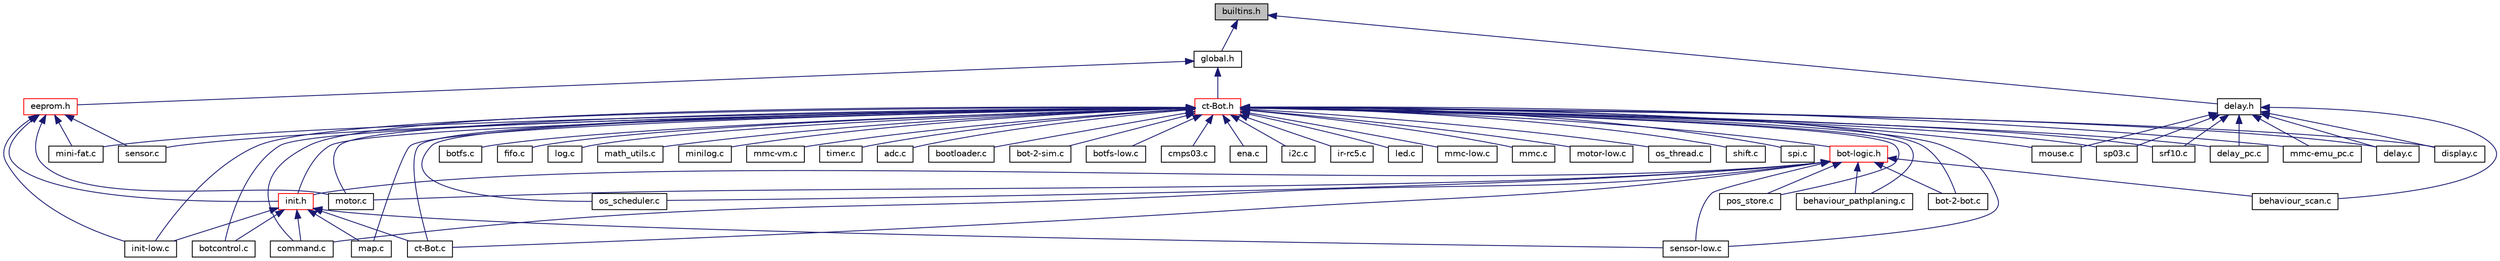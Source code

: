 digraph G
{
  edge [fontname="Helvetica",fontsize="10",labelfontname="Helvetica",labelfontsize="10"];
  node [fontname="Helvetica",fontsize="10",shape=record];
  Node1 [label="builtins.h",height=0.2,width=0.4,color="black", fillcolor="grey75", style="filled" fontcolor="black"];
  Node1 -> Node2 [dir="back",color="midnightblue",fontsize="10",style="solid",fontname="Helvetica"];
  Node2 [label="global.h",height=0.2,width=0.4,color="black", fillcolor="white", style="filled",URL="$global_8h.html",tooltip="Allgemeine Definitionen und Datentypen."];
  Node2 -> Node3 [dir="back",color="midnightblue",fontsize="10",style="solid",fontname="Helvetica"];
  Node3 [label="ct-Bot.h",height=0.2,width=0.4,color="red", fillcolor="white", style="filled",URL="$ct-Bot_8h.html",tooltip="globale Schalter fuer die einzelnen Bot-Funktionalitaeten"];
  Node3 -> Node4 [dir="back",color="midnightblue",fontsize="10",style="solid",fontname="Helvetica"];
  Node4 [label="bot-2-bot.c",height=0.2,width=0.4,color="black", fillcolor="white", style="filled",URL="$bot-2-bot_8c.html",tooltip="Bot-2-Bot-Kommunikation."];
  Node3 -> Node5 [dir="back",color="midnightblue",fontsize="10",style="solid",fontname="Helvetica"];
  Node5 [label="botcontrol.c",height=0.2,width=0.4,color="black", fillcolor="white", style="filled",URL="$botcontrol_8c.html",tooltip="High-level Steuerungsroutinen, z.B."];
  Node3 -> Node6 [dir="back",color="midnightblue",fontsize="10",style="solid",fontname="Helvetica"];
  Node6 [label="botfs.c",height=0.2,width=0.4,color="black", fillcolor="white", style="filled",URL="$botfs_8c.html",tooltip="Dateisystem BotFS."];
  Node3 -> Node7 [dir="back",color="midnightblue",fontsize="10",style="solid",fontname="Helvetica"];
  Node7 [label="command.c",height=0.2,width=0.4,color="black", fillcolor="white", style="filled",URL="$command_8c.html",tooltip="Kommando-Management."];
  Node3 -> Node8 [dir="back",color="midnightblue",fontsize="10",style="solid",fontname="Helvetica"];
  Node8 [label="ct-Bot.c",height=0.2,width=0.4,color="black", fillcolor="white", style="filled",URL="$ct-Bot_8c.html",tooltip="Bot-Hauptprogramm."];
  Node3 -> Node9 [dir="back",color="midnightblue",fontsize="10",style="solid",fontname="Helvetica"];
  Node9 [label="fifo.c",height=0.2,width=0.4,color="black", fillcolor="white", style="filled",URL="$fifo_8c.html",tooltip="Implementierung einer FIFO."];
  Node3 -> Node10 [dir="back",color="midnightblue",fontsize="10",style="solid",fontname="Helvetica"];
  Node10 [label="log.c",height=0.2,width=0.4,color="black", fillcolor="white", style="filled",URL="$log_8c.html",tooltip="Routinen zum Loggen von Informationen."];
  Node3 -> Node11 [dir="back",color="midnightblue",fontsize="10",style="solid",fontname="Helvetica"];
  Node11 [label="map.c",height=0.2,width=0.4,color="black", fillcolor="white", style="filled",URL="$map_8c.html",tooltip="Karte."];
  Node3 -> Node12 [dir="back",color="midnightblue",fontsize="10",style="solid",fontname="Helvetica"];
  Node12 [label="math_utils.c",height=0.2,width=0.4,color="black", fillcolor="white", style="filled",URL="$math__utils_8c.html",tooltip="Hilfsfunktionen fuer mathematische Dinge, architekturunabhaengig."];
  Node3 -> Node13 [dir="back",color="midnightblue",fontsize="10",style="solid",fontname="Helvetica"];
  Node13 [label="minilog.c",height=0.2,width=0.4,color="black", fillcolor="white", style="filled",URL="$minilog_8c.html",tooltip="vereinfachte Logging-Funktionen"];
  Node3 -> Node14 [dir="back",color="midnightblue",fontsize="10",style="solid",fontname="Helvetica"];
  Node14 [label="mmc-vm.c",height=0.2,width=0.4,color="black", fillcolor="white", style="filled",URL="$mmc-vm_8c.html",tooltip="Virtual Memory Management mit MMC / SD-Card."];
  Node3 -> Node15 [dir="back",color="midnightblue",fontsize="10",style="solid",fontname="Helvetica"];
  Node15 [label="motor.c",height=0.2,width=0.4,color="black", fillcolor="white", style="filled",URL="$motor_8c.html",tooltip="High-Level-Routinen fuer die Motorsteuerung des c&#39;t-Bot."];
  Node3 -> Node16 [dir="back",color="midnightblue",fontsize="10",style="solid",fontname="Helvetica"];
  Node16 [label="pos_store.c",height=0.2,width=0.4,color="black", fillcolor="white", style="filled",URL="$pos__store_8c.html",tooltip="Implementierung eines Positionsspeichers mit den ueblichen Stackbefehlen push(), pop() und FIFO-Befeh..."];
  Node3 -> Node17 [dir="back",color="midnightblue",fontsize="10",style="solid",fontname="Helvetica"];
  Node17 [label="sensor.c",height=0.2,width=0.4,color="black", fillcolor="white", style="filled",URL="$sensor_8c.html",tooltip="Architekturunabhaengiger Teil der Sensorsteuerung."];
  Node3 -> Node18 [dir="back",color="midnightblue",fontsize="10",style="solid",fontname="Helvetica"];
  Node18 [label="timer.c",height=0.2,width=0.4,color="black", fillcolor="white", style="filled",URL="$timer_8c.html",tooltip="Zeitmanagement."];
  Node3 -> Node19 [dir="back",color="midnightblue",fontsize="10",style="solid",fontname="Helvetica"];
  Node19 [label="behaviour_pathplaning.c",height=0.2,width=0.4,color="black", fillcolor="white", style="filled",URL="$behaviour__pathplaning_8c.html",tooltip="Wave-Pfadplanungsverhalten."];
  Node3 -> Node20 [dir="back",color="midnightblue",fontsize="10",style="solid",fontname="Helvetica"];
  Node20 [label="init.h",height=0.2,width=0.4,color="red", fillcolor="white", style="filled",URL="$init_8h.html",tooltip="Initialisierungsroutinen."];
  Node20 -> Node5 [dir="back",color="midnightblue",fontsize="10",style="solid",fontname="Helvetica"];
  Node20 -> Node7 [dir="back",color="midnightblue",fontsize="10",style="solid",fontname="Helvetica"];
  Node20 -> Node8 [dir="back",color="midnightblue",fontsize="10",style="solid",fontname="Helvetica"];
  Node20 -> Node11 [dir="back",color="midnightblue",fontsize="10",style="solid",fontname="Helvetica"];
  Node20 -> Node21 [dir="back",color="midnightblue",fontsize="10",style="solid",fontname="Helvetica"];
  Node21 [label="init-low.c",height=0.2,width=0.4,color="black", fillcolor="white", style="filled",URL="$init-low_8c.html",tooltip="Initialisierungsroutinen fuer MCU."];
  Node20 -> Node22 [dir="back",color="midnightblue",fontsize="10",style="solid",fontname="Helvetica"];
  Node22 [label="sensor-low.c",height=0.2,width=0.4,color="black", fillcolor="white", style="filled",URL="$sensor-low_8c.html",tooltip="Low-Level Routinen fuer die Sensor Steuerung des c&#39;t-Bots."];
  Node3 -> Node23 [dir="back",color="midnightblue",fontsize="10",style="solid",fontname="Helvetica"];
  Node23 [label="bot-logic.h",height=0.2,width=0.4,color="red", fillcolor="white", style="filled",URL="$bot-logic_8h.html",tooltip="High-Level-Routinen fuer die Steuerung des c&#39;t-Bots."];
  Node23 -> Node4 [dir="back",color="midnightblue",fontsize="10",style="solid",fontname="Helvetica"];
  Node23 -> Node7 [dir="back",color="midnightblue",fontsize="10",style="solid",fontname="Helvetica"];
  Node23 -> Node8 [dir="back",color="midnightblue",fontsize="10",style="solid",fontname="Helvetica"];
  Node23 -> Node15 [dir="back",color="midnightblue",fontsize="10",style="solid",fontname="Helvetica"];
  Node23 -> Node16 [dir="back",color="midnightblue",fontsize="10",style="solid",fontname="Helvetica"];
  Node23 -> Node19 [dir="back",color="midnightblue",fontsize="10",style="solid",fontname="Helvetica"];
  Node23 -> Node24 [dir="back",color="midnightblue",fontsize="10",style="solid",fontname="Helvetica"];
  Node24 [label="behaviour_scan.c",height=0.2,width=0.4,color="black", fillcolor="white", style="filled",URL="$behaviour__scan_8c.html",tooltip="Scannt die Umgebung und traegt sie in die Karte ein."];
  Node23 -> Node20 [dir="back",color="midnightblue",fontsize="10",style="solid",fontname="Helvetica"];
  Node23 -> Node25 [dir="back",color="midnightblue",fontsize="10",style="solid",fontname="Helvetica"];
  Node25 [label="os_scheduler.c",height=0.2,width=0.4,color="black", fillcolor="white", style="filled",URL="$os__scheduler_8c.html",tooltip="Mini-Scheduler fuer BotOS."];
  Node23 -> Node22 [dir="back",color="midnightblue",fontsize="10",style="solid",fontname="Helvetica"];
  Node3 -> Node26 [dir="back",color="midnightblue",fontsize="10",style="solid",fontname="Helvetica"];
  Node26 [label="adc.c",height=0.2,width=0.4,color="black", fillcolor="white", style="filled",URL="$adc_8c.html",tooltip="Routinen zum Einlesen der Analogeingaenge."];
  Node3 -> Node27 [dir="back",color="midnightblue",fontsize="10",style="solid",fontname="Helvetica"];
  Node27 [label="bootloader.c",height=0.2,width=0.4,color="black", fillcolor="white", style="filled",URL="$bootloader_8c.html",tooltip="AVR109 kompatibler Bootloader fuer den c&#39;t-Bot."];
  Node3 -> Node28 [dir="back",color="midnightblue",fontsize="10",style="solid",fontname="Helvetica"];
  Node28 [label="bot-2-sim.c",height=0.2,width=0.4,color="black", fillcolor="white", style="filled",URL="$bot-2-sim_8c.html",tooltip="Verbindung zwischen c&#39;t-Bot und c&#39;t-Sim."];
  Node3 -> Node29 [dir="back",color="midnightblue",fontsize="10",style="solid",fontname="Helvetica"];
  Node29 [label="botfs-low.c",height=0.2,width=0.4,color="black", fillcolor="white", style="filled",URL="$botfs-low_8c.html",tooltip="Low-Level-Funktionen des Dateisystems BotFS fuer MCU."];
  Node3 -> Node30 [dir="back",color="midnightblue",fontsize="10",style="solid",fontname="Helvetica"];
  Node30 [label="cmps03.c",height=0.2,width=0.4,color="black", fillcolor="white", style="filled",URL="$cmps03_8c.html",tooltip="CMPS03-Treiber."];
  Node3 -> Node31 [dir="back",color="midnightblue",fontsize="10",style="solid",fontname="Helvetica"];
  Node31 [label="delay.c",height=0.2,width=0.4,color="black", fillcolor="white", style="filled",URL="$delay_8c.html",tooltip="Hilfsroutinen fuer Wartezeiten."];
  Node3 -> Node32 [dir="back",color="midnightblue",fontsize="10",style="solid",fontname="Helvetica"];
  Node32 [label="display.c",height=0.2,width=0.4,color="black", fillcolor="white", style="filled",URL="$display_8c.html",tooltip="Routinen zur Displaysteuerung."];
  Node3 -> Node33 [dir="back",color="midnightblue",fontsize="10",style="solid",fontname="Helvetica"];
  Node33 [label="ena.c",height=0.2,width=0.4,color="black", fillcolor="white", style="filled",URL="$ena_8c.html",tooltip="Routinen zur Steuerung der Enable-Leitungen."];
  Node3 -> Node34 [dir="back",color="midnightblue",fontsize="10",style="solid",fontname="Helvetica"];
  Node34 [label="i2c.c",height=0.2,width=0.4,color="black", fillcolor="white", style="filled",URL="$i2c_8c.html",tooltip="I2C-Treiber, derzeit nur Master, interruptbasiert."];
  Node3 -> Node21 [dir="back",color="midnightblue",fontsize="10",style="solid",fontname="Helvetica"];
  Node3 -> Node35 [dir="back",color="midnightblue",fontsize="10",style="solid",fontname="Helvetica"];
  Node35 [label="ir-rc5.c",height=0.2,width=0.4,color="black", fillcolor="white", style="filled",URL="$ir-rc5_8c.html",tooltip="Routinen fuer die Dekodierung von RC5-Fernbedienungs-Codes."];
  Node3 -> Node36 [dir="back",color="midnightblue",fontsize="10",style="solid",fontname="Helvetica"];
  Node36 [label="led.c",height=0.2,width=0.4,color="black", fillcolor="white", style="filled",URL="$led_8c.html",tooltip="Routinen zur LED-Steuerung."];
  Node3 -> Node37 [dir="back",color="midnightblue",fontsize="10",style="solid",fontname="Helvetica"];
  Node37 [label="mini-fat.c",height=0.2,width=0.4,color="black", fillcolor="white", style="filled",URL="$mini-fat_8c.html",tooltip="Routinen zum Auffinden von markierten Files auf einer MMC-Karte."];
  Node3 -> Node38 [dir="back",color="midnightblue",fontsize="10",style="solid",fontname="Helvetica"];
  Node38 [label="mmc-low.c",height=0.2,width=0.4,color="black", fillcolor="white", style="filled",URL="$mmc-low_8c.html",tooltip="Low-Level-Routinen zum Lesen/Schreiben einer MMC / SD-Card."];
  Node3 -> Node39 [dir="back",color="midnightblue",fontsize="10",style="solid",fontname="Helvetica"];
  Node39 [label="mmc.c",height=0.2,width=0.4,color="black", fillcolor="white", style="filled",URL="$mmc_8c.html",tooltip="Routinen zum Auslesen/Schreiben einer MMC-Karte."];
  Node3 -> Node40 [dir="back",color="midnightblue",fontsize="10",style="solid",fontname="Helvetica"];
  Node40 [label="motor-low.c",height=0.2,width=0.4,color="black", fillcolor="white", style="filled",URL="$motor-low_8c.html",tooltip="Low-Level Routinen fuer die Motorsteuerung des c&#39;t-Bots."];
  Node3 -> Node41 [dir="back",color="midnightblue",fontsize="10",style="solid",fontname="Helvetica"];
  Node41 [label="mouse.c",height=0.2,width=0.4,color="black", fillcolor="white", style="filled",URL="$mouse_8c.html",tooltip="Routinen fuer die Ansteuerung eines opt. Maussensors."];
  Node3 -> Node25 [dir="back",color="midnightblue",fontsize="10",style="solid",fontname="Helvetica"];
  Node3 -> Node42 [dir="back",color="midnightblue",fontsize="10",style="solid",fontname="Helvetica"];
  Node42 [label="os_thread.c",height=0.2,width=0.4,color="black", fillcolor="white", style="filled",URL="$os__thread_8c.html",tooltip="Threadmanagement fuer BotOS."];
  Node3 -> Node22 [dir="back",color="midnightblue",fontsize="10",style="solid",fontname="Helvetica"];
  Node3 -> Node43 [dir="back",color="midnightblue",fontsize="10",style="solid",fontname="Helvetica"];
  Node43 [label="shift.c",height=0.2,width=0.4,color="black", fillcolor="white", style="filled",URL="$shift_8c.html",tooltip="Routinen zur Ansteuerung der Shift-Register."];
  Node3 -> Node44 [dir="back",color="midnightblue",fontsize="10",style="solid",fontname="Helvetica"];
  Node44 [label="sp03.c",height=0.2,width=0.4,color="black", fillcolor="white", style="filled",URL="$sp03_8c.html",tooltip="Ansteuerung des Sprachmoduls SP03 Text to Speech mit TWI aka I2C."];
  Node3 -> Node45 [dir="back",color="midnightblue",fontsize="10",style="solid",fontname="Helvetica"];
  Node45 [label="spi.c",height=0.2,width=0.4,color="black", fillcolor="white", style="filled",URL="$spi_8c.html",tooltip="(Hardware-) SPI-Treiber"];
  Node3 -> Node46 [dir="back",color="midnightblue",fontsize="10",style="solid",fontname="Helvetica"];
  Node46 [label="srf10.c",height=0.2,width=0.4,color="black", fillcolor="white", style="filled",URL="$srf10_8c.html",tooltip="Ansteuerung des Ultraschall Entfernungssensors SRF10."];
  Node3 -> Node47 [dir="back",color="midnightblue",fontsize="10",style="solid",fontname="Helvetica"];
  Node47 [label="delay_pc.c",height=0.2,width=0.4,color="black", fillcolor="white", style="filled",URL="$delay__pc_8c.html",tooltip="Hilfsroutinen."];
  Node3 -> Node48 [dir="back",color="midnightblue",fontsize="10",style="solid",fontname="Helvetica"];
  Node48 [label="mmc-emu_pc.c",height=0.2,width=0.4,color="black", fillcolor="white", style="filled",URL="$mmc-emu__pc_8c.html",tooltip="MMC / SD-Card Emulation fuer PC."];
  Node2 -> Node49 [dir="back",color="midnightblue",fontsize="10",style="solid",fontname="Helvetica"];
  Node49 [label="eeprom.h",height=0.2,width=0.4,color="red", fillcolor="white", style="filled",URL="$eeprom_8h.html",tooltip="EEPROM-Zugriff."];
  Node49 -> Node15 [dir="back",color="midnightblue",fontsize="10",style="solid",fontname="Helvetica"];
  Node49 -> Node17 [dir="back",color="midnightblue",fontsize="10",style="solid",fontname="Helvetica"];
  Node49 -> Node20 [dir="back",color="midnightblue",fontsize="10",style="solid",fontname="Helvetica"];
  Node49 -> Node21 [dir="back",color="midnightblue",fontsize="10",style="solid",fontname="Helvetica"];
  Node49 -> Node37 [dir="back",color="midnightblue",fontsize="10",style="solid",fontname="Helvetica"];
  Node1 -> Node50 [dir="back",color="midnightblue",fontsize="10",style="solid",fontname="Helvetica"];
  Node50 [label="delay.h",height=0.2,width=0.4,color="black", fillcolor="white", style="filled",URL="$delay_8h.html",tooltip="Hilfsroutinen fuer Wartezeiten."];
  Node50 -> Node24 [dir="back",color="midnightblue",fontsize="10",style="solid",fontname="Helvetica"];
  Node50 -> Node31 [dir="back",color="midnightblue",fontsize="10",style="solid",fontname="Helvetica"];
  Node50 -> Node32 [dir="back",color="midnightblue",fontsize="10",style="solid",fontname="Helvetica"];
  Node50 -> Node41 [dir="back",color="midnightblue",fontsize="10",style="solid",fontname="Helvetica"];
  Node50 -> Node44 [dir="back",color="midnightblue",fontsize="10",style="solid",fontname="Helvetica"];
  Node50 -> Node46 [dir="back",color="midnightblue",fontsize="10",style="solid",fontname="Helvetica"];
  Node50 -> Node47 [dir="back",color="midnightblue",fontsize="10",style="solid",fontname="Helvetica"];
  Node50 -> Node48 [dir="back",color="midnightblue",fontsize="10",style="solid",fontname="Helvetica"];
}
